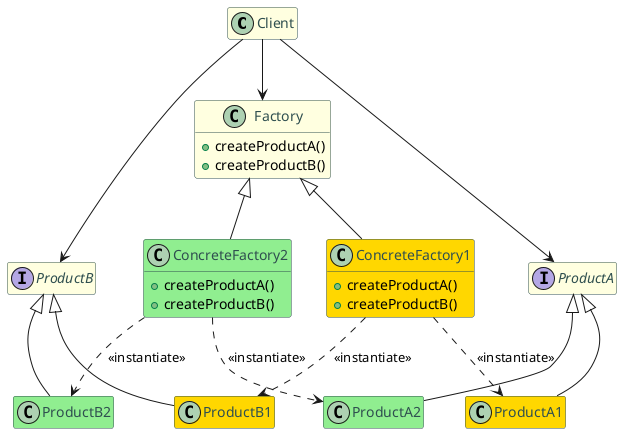 @startuml
class Client
class Factory {
  +createProductA()
  +createProductB()
}

class ConcreteFactory1  #Gold {
  +createProductA()
  +createProductB()
}

class ConcreteFactory2  #LightGreen{
  +createProductA()
  +createProductB()
}

interface ProductA
interface ProductB

class ProductA1 #Gold
class ProductA2 #LightGreen
class ProductB1 #Gold
class ProductB2 #LightGreen

Client --> ProductA
Client --> ProductB
Client --> Factory

ProductA <|--ProductA1
ProductB <|--ProductB1
ProductA <|--ProductA2
ProductB <|--ProductB2
Factory <|--ConcreteFactory1
Factory <|--ConcreteFactory2
ConcreteFactory1 ..> ProductA1:<<instantiate>>
ConcreteFactory1 ..> ProductB1:<<instantiate>>
ConcreteFactory2 ..> ProductA2:<<instantiate>>
ConcreteFactory2 ..> ProductB2:<<instantiate>>

hide empty fields
hide empty methods

skinparam class {
  BackgroundColor LightYellow
  BorderColor DarkSlateGray
  ArrowColor DarkSlateGray
  FontColor DarkSlateGray
}

@enduml
